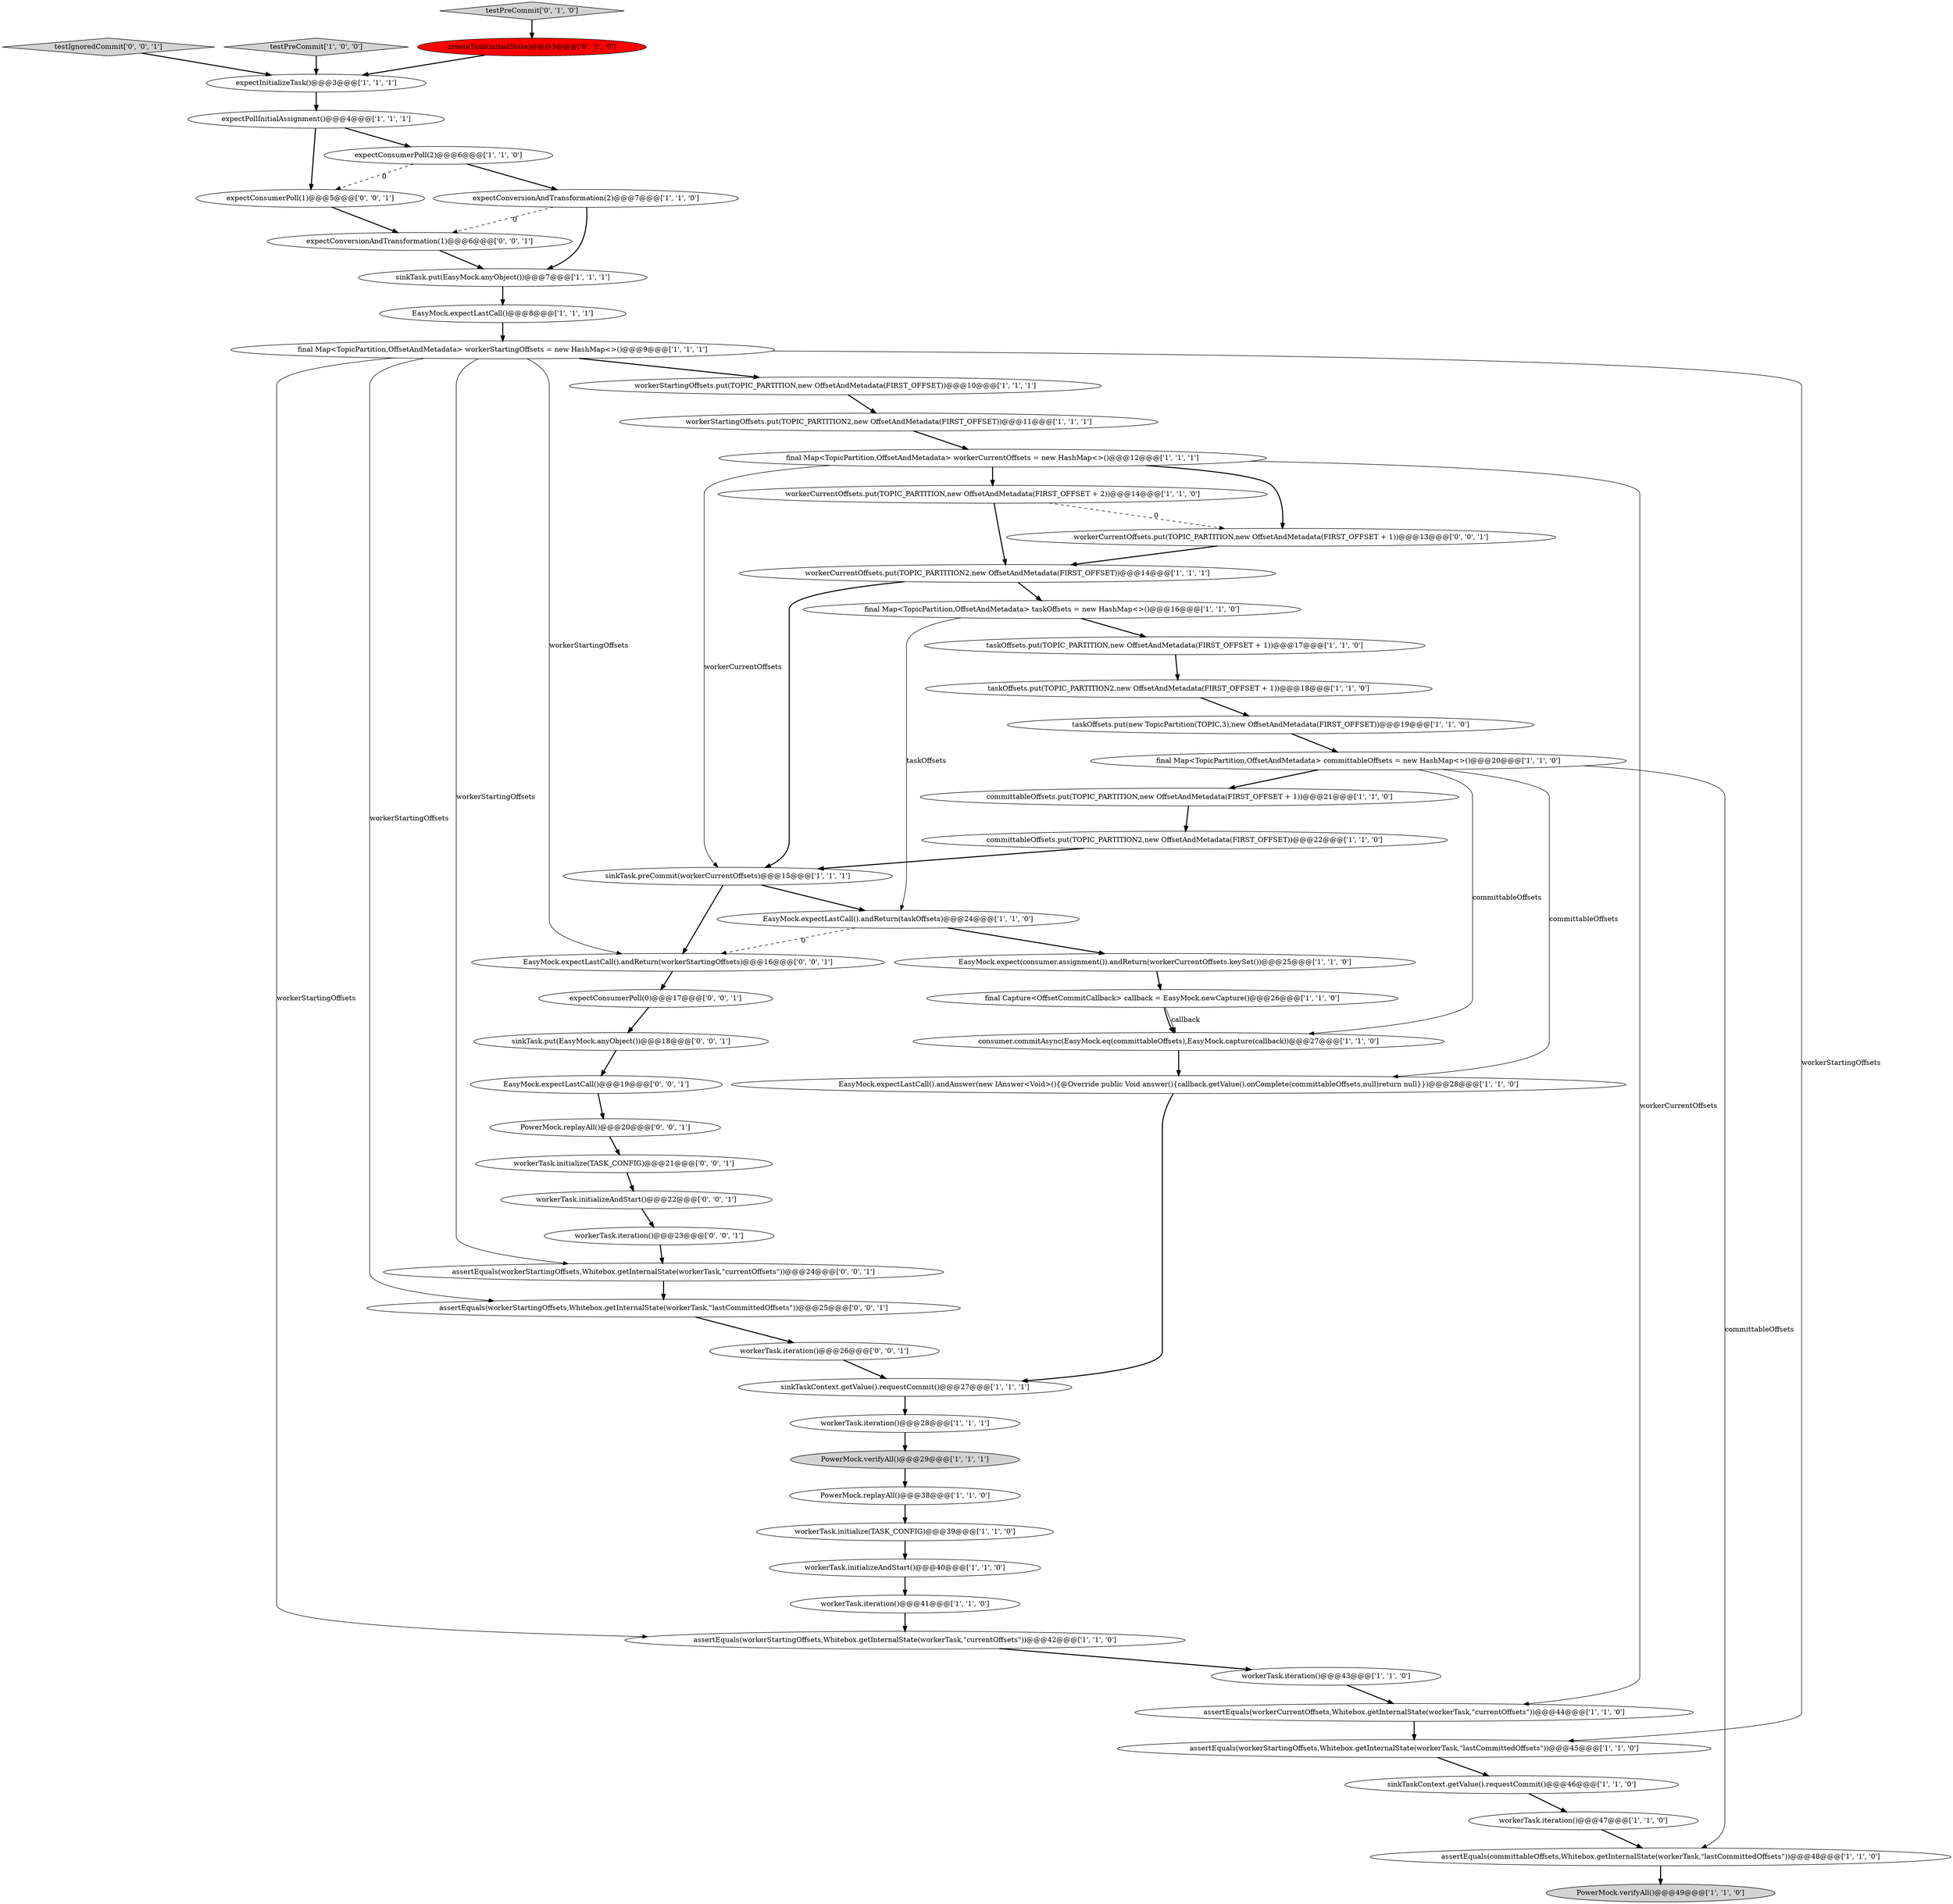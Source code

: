 digraph {
27 [style = filled, label = "workerCurrentOffsets.put(TOPIC_PARTITION2,new OffsetAndMetadata(FIRST_OFFSET))@@@14@@@['1', '1', '1']", fillcolor = white, shape = ellipse image = "AAA0AAABBB1BBB"];
2 [style = filled, label = "workerCurrentOffsets.put(TOPIC_PARTITION,new OffsetAndMetadata(FIRST_OFFSET + 2))@@@14@@@['1', '1', '0']", fillcolor = white, shape = ellipse image = "AAA0AAABBB1BBB"];
56 [style = filled, label = "EasyMock.expectLastCall().andReturn(workerStartingOffsets)@@@16@@@['0', '0', '1']", fillcolor = white, shape = ellipse image = "AAA0AAABBB3BBB"];
46 [style = filled, label = "workerCurrentOffsets.put(TOPIC_PARTITION,new OffsetAndMetadata(FIRST_OFFSET + 1))@@@13@@@['0', '0', '1']", fillcolor = white, shape = ellipse image = "AAA0AAABBB3BBB"];
43 [style = filled, label = "EasyMock.expectLastCall()@@@19@@@['0', '0', '1']", fillcolor = white, shape = ellipse image = "AAA0AAABBB3BBB"];
4 [style = filled, label = "assertEquals(workerStartingOffsets,Whitebox.getInternalState(workerTask,\"lastCommittedOffsets\"))@@@45@@@['1', '1', '0']", fillcolor = white, shape = ellipse image = "AAA0AAABBB1BBB"];
54 [style = filled, label = "sinkTask.put(EasyMock.anyObject())@@@18@@@['0', '0', '1']", fillcolor = white, shape = ellipse image = "AAA0AAABBB3BBB"];
48 [style = filled, label = "testIgnoredCommit['0', '0', '1']", fillcolor = lightgray, shape = diamond image = "AAA0AAABBB3BBB"];
34 [style = filled, label = "taskOffsets.put(new TopicPartition(TOPIC,3),new OffsetAndMetadata(FIRST_OFFSET))@@@19@@@['1', '1', '0']", fillcolor = white, shape = ellipse image = "AAA0AAABBB1BBB"];
38 [style = filled, label = "PowerMock.replayAll()@@@38@@@['1', '1', '0']", fillcolor = white, shape = ellipse image = "AAA0AAABBB1BBB"];
6 [style = filled, label = "final Capture<OffsetCommitCallback> callback = EasyMock.newCapture()@@@26@@@['1', '1', '0']", fillcolor = white, shape = ellipse image = "AAA0AAABBB1BBB"];
32 [style = filled, label = "taskOffsets.put(TOPIC_PARTITION2,new OffsetAndMetadata(FIRST_OFFSET + 1))@@@18@@@['1', '1', '0']", fillcolor = white, shape = ellipse image = "AAA0AAABBB1BBB"];
52 [style = filled, label = "assertEquals(workerStartingOffsets,Whitebox.getInternalState(workerTask,\"currentOffsets\"))@@@24@@@['0', '0', '1']", fillcolor = white, shape = ellipse image = "AAA0AAABBB3BBB"];
19 [style = filled, label = "workerTask.initialize(TASK_CONFIG)@@@39@@@['1', '1', '0']", fillcolor = white, shape = ellipse image = "AAA0AAABBB1BBB"];
13 [style = filled, label = "assertEquals(committableOffsets,Whitebox.getInternalState(workerTask,\"lastCommittedOffsets\"))@@@48@@@['1', '1', '0']", fillcolor = white, shape = ellipse image = "AAA0AAABBB1BBB"];
14 [style = filled, label = "consumer.commitAsync(EasyMock.eq(committableOffsets),EasyMock.capture(callback))@@@27@@@['1', '1', '0']", fillcolor = white, shape = ellipse image = "AAA0AAABBB1BBB"];
18 [style = filled, label = "sinkTaskContext.getValue().requestCommit()@@@46@@@['1', '1', '0']", fillcolor = white, shape = ellipse image = "AAA0AAABBB1BBB"];
36 [style = filled, label = "final Map<TopicPartition,OffsetAndMetadata> taskOffsets = new HashMap<>()@@@16@@@['1', '1', '0']", fillcolor = white, shape = ellipse image = "AAA0AAABBB1BBB"];
39 [style = filled, label = "testPreCommit['1', '0', '0']", fillcolor = lightgray, shape = diamond image = "AAA0AAABBB1BBB"];
55 [style = filled, label = "PowerMock.replayAll()@@@20@@@['0', '0', '1']", fillcolor = white, shape = ellipse image = "AAA0AAABBB3BBB"];
40 [style = filled, label = "EasyMock.expectLastCall()@@@8@@@['1', '1', '1']", fillcolor = white, shape = ellipse image = "AAA0AAABBB1BBB"];
33 [style = filled, label = "expectPollInitialAssignment()@@@4@@@['1', '1', '1']", fillcolor = white, shape = ellipse image = "AAA0AAABBB1BBB"];
1 [style = filled, label = "EasyMock.expect(consumer.assignment()).andReturn(workerCurrentOffsets.keySet())@@@25@@@['1', '1', '0']", fillcolor = white, shape = ellipse image = "AAA0AAABBB1BBB"];
17 [style = filled, label = "sinkTask.put(EasyMock.anyObject())@@@7@@@['1', '1', '1']", fillcolor = white, shape = ellipse image = "AAA0AAABBB1BBB"];
8 [style = filled, label = "expectConversionAndTransformation(2)@@@7@@@['1', '1', '0']", fillcolor = white, shape = ellipse image = "AAA0AAABBB1BBB"];
9 [style = filled, label = "sinkTask.preCommit(workerCurrentOffsets)@@@15@@@['1', '1', '1']", fillcolor = white, shape = ellipse image = "AAA0AAABBB1BBB"];
53 [style = filled, label = "workerTask.iteration()@@@26@@@['0', '0', '1']", fillcolor = white, shape = ellipse image = "AAA0AAABBB3BBB"];
20 [style = filled, label = "workerTask.iteration()@@@43@@@['1', '1', '0']", fillcolor = white, shape = ellipse image = "AAA0AAABBB1BBB"];
45 [style = filled, label = "expectConsumerPoll(0)@@@17@@@['0', '0', '1']", fillcolor = white, shape = ellipse image = "AAA0AAABBB3BBB"];
57 [style = filled, label = "workerTask.initializeAndStart()@@@22@@@['0', '0', '1']", fillcolor = white, shape = ellipse image = "AAA0AAABBB3BBB"];
5 [style = filled, label = "workerTask.iteration()@@@47@@@['1', '1', '0']", fillcolor = white, shape = ellipse image = "AAA0AAABBB1BBB"];
10 [style = filled, label = "assertEquals(workerStartingOffsets,Whitebox.getInternalState(workerTask,\"currentOffsets\"))@@@42@@@['1', '1', '0']", fillcolor = white, shape = ellipse image = "AAA0AAABBB1BBB"];
42 [style = filled, label = "createTask(initialState)@@@3@@@['0', '1', '0']", fillcolor = red, shape = ellipse image = "AAA1AAABBB2BBB"];
50 [style = filled, label = "expectConsumerPoll(1)@@@5@@@['0', '0', '1']", fillcolor = white, shape = ellipse image = "AAA0AAABBB3BBB"];
15 [style = filled, label = "assertEquals(workerCurrentOffsets,Whitebox.getInternalState(workerTask,\"currentOffsets\"))@@@44@@@['1', '1', '0']", fillcolor = white, shape = ellipse image = "AAA0AAABBB1BBB"];
41 [style = filled, label = "testPreCommit['0', '1', '0']", fillcolor = lightgray, shape = diamond image = "AAA0AAABBB2BBB"];
29 [style = filled, label = "workerTask.iteration()@@@41@@@['1', '1', '0']", fillcolor = white, shape = ellipse image = "AAA0AAABBB1BBB"];
7 [style = filled, label = "expectInitializeTask()@@@3@@@['1', '1', '1']", fillcolor = white, shape = ellipse image = "AAA0AAABBB1BBB"];
21 [style = filled, label = "taskOffsets.put(TOPIC_PARTITION,new OffsetAndMetadata(FIRST_OFFSET + 1))@@@17@@@['1', '1', '0']", fillcolor = white, shape = ellipse image = "AAA0AAABBB1BBB"];
26 [style = filled, label = "workerTask.iteration()@@@28@@@['1', '1', '1']", fillcolor = white, shape = ellipse image = "AAA0AAABBB1BBB"];
12 [style = filled, label = "EasyMock.expectLastCall().andReturn(taskOffsets)@@@24@@@['1', '1', '0']", fillcolor = white, shape = ellipse image = "AAA0AAABBB1BBB"];
28 [style = filled, label = "committableOffsets.put(TOPIC_PARTITION,new OffsetAndMetadata(FIRST_OFFSET + 1))@@@21@@@['1', '1', '0']", fillcolor = white, shape = ellipse image = "AAA0AAABBB1BBB"];
30 [style = filled, label = "EasyMock.expectLastCall().andAnswer(new IAnswer<Void>(){@Override public Void answer(){callback.getValue().onComplete(committableOffsets,null)return null}})@@@28@@@['1', '1', '0']", fillcolor = white, shape = ellipse image = "AAA0AAABBB1BBB"];
23 [style = filled, label = "PowerMock.verifyAll()@@@29@@@['1', '1', '1']", fillcolor = lightgray, shape = ellipse image = "AAA0AAABBB1BBB"];
25 [style = filled, label = "workerStartingOffsets.put(TOPIC_PARTITION,new OffsetAndMetadata(FIRST_OFFSET))@@@10@@@['1', '1', '1']", fillcolor = white, shape = ellipse image = "AAA0AAABBB1BBB"];
0 [style = filled, label = "final Map<TopicPartition,OffsetAndMetadata> committableOffsets = new HashMap<>()@@@20@@@['1', '1', '0']", fillcolor = white, shape = ellipse image = "AAA0AAABBB1BBB"];
11 [style = filled, label = "workerStartingOffsets.put(TOPIC_PARTITION2,new OffsetAndMetadata(FIRST_OFFSET))@@@11@@@['1', '1', '1']", fillcolor = white, shape = ellipse image = "AAA0AAABBB1BBB"];
35 [style = filled, label = "final Map<TopicPartition,OffsetAndMetadata> workerStartingOffsets = new HashMap<>()@@@9@@@['1', '1', '1']", fillcolor = white, shape = ellipse image = "AAA0AAABBB1BBB"];
51 [style = filled, label = "workerTask.initialize(TASK_CONFIG)@@@21@@@['0', '0', '1']", fillcolor = white, shape = ellipse image = "AAA0AAABBB3BBB"];
16 [style = filled, label = "workerTask.initializeAndStart()@@@40@@@['1', '1', '0']", fillcolor = white, shape = ellipse image = "AAA0AAABBB1BBB"];
37 [style = filled, label = "final Map<TopicPartition,OffsetAndMetadata> workerCurrentOffsets = new HashMap<>()@@@12@@@['1', '1', '1']", fillcolor = white, shape = ellipse image = "AAA0AAABBB1BBB"];
47 [style = filled, label = "assertEquals(workerStartingOffsets,Whitebox.getInternalState(workerTask,\"lastCommittedOffsets\"))@@@25@@@['0', '0', '1']", fillcolor = white, shape = ellipse image = "AAA0AAABBB3BBB"];
49 [style = filled, label = "expectConversionAndTransformation(1)@@@6@@@['0', '0', '1']", fillcolor = white, shape = ellipse image = "AAA0AAABBB3BBB"];
22 [style = filled, label = "PowerMock.verifyAll()@@@49@@@['1', '1', '0']", fillcolor = lightgray, shape = ellipse image = "AAA0AAABBB1BBB"];
24 [style = filled, label = "sinkTaskContext.getValue().requestCommit()@@@27@@@['1', '1', '1']", fillcolor = white, shape = ellipse image = "AAA0AAABBB1BBB"];
31 [style = filled, label = "expectConsumerPoll(2)@@@6@@@['1', '1', '0']", fillcolor = white, shape = ellipse image = "AAA0AAABBB1BBB"];
44 [style = filled, label = "workerTask.iteration()@@@23@@@['0', '0', '1']", fillcolor = white, shape = ellipse image = "AAA0AAABBB3BBB"];
3 [style = filled, label = "committableOffsets.put(TOPIC_PARTITION2,new OffsetAndMetadata(FIRST_OFFSET))@@@22@@@['1', '1', '0']", fillcolor = white, shape = ellipse image = "AAA0AAABBB1BBB"];
47->53 [style = bold, label=""];
30->24 [style = bold, label=""];
35->56 [style = solid, label="workerStartingOffsets"];
10->20 [style = bold, label=""];
27->36 [style = bold, label=""];
40->35 [style = bold, label=""];
14->30 [style = bold, label=""];
43->55 [style = bold, label=""];
54->43 [style = bold, label=""];
0->30 [style = solid, label="committableOffsets"];
16->29 [style = bold, label=""];
27->9 [style = bold, label=""];
31->50 [style = dashed, label="0"];
17->40 [style = bold, label=""];
11->37 [style = bold, label=""];
55->51 [style = bold, label=""];
0->14 [style = solid, label="committableOffsets"];
0->13 [style = solid, label="committableOffsets"];
4->18 [style = bold, label=""];
2->46 [style = dashed, label="0"];
32->34 [style = bold, label=""];
12->1 [style = bold, label=""];
33->50 [style = bold, label=""];
50->49 [style = bold, label=""];
34->0 [style = bold, label=""];
38->19 [style = bold, label=""];
19->16 [style = bold, label=""];
35->25 [style = bold, label=""];
45->54 [style = bold, label=""];
6->14 [style = bold, label=""];
3->9 [style = bold, label=""];
8->17 [style = bold, label=""];
7->33 [style = bold, label=""];
36->21 [style = bold, label=""];
24->26 [style = bold, label=""];
36->12 [style = solid, label="taskOffsets"];
52->47 [style = bold, label=""];
1->6 [style = bold, label=""];
9->56 [style = bold, label=""];
56->45 [style = bold, label=""];
37->46 [style = bold, label=""];
39->7 [style = bold, label=""];
25->11 [style = bold, label=""];
35->52 [style = solid, label="workerStartingOffsets"];
18->5 [style = bold, label=""];
5->13 [style = bold, label=""];
26->23 [style = bold, label=""];
23->38 [style = bold, label=""];
21->32 [style = bold, label=""];
46->27 [style = bold, label=""];
15->4 [style = bold, label=""];
44->52 [style = bold, label=""];
53->24 [style = bold, label=""];
35->10 [style = solid, label="workerStartingOffsets"];
37->9 [style = solid, label="workerCurrentOffsets"];
33->31 [style = bold, label=""];
2->27 [style = bold, label=""];
29->10 [style = bold, label=""];
57->44 [style = bold, label=""];
48->7 [style = bold, label=""];
37->2 [style = bold, label=""];
49->17 [style = bold, label=""];
42->7 [style = bold, label=""];
28->3 [style = bold, label=""];
9->12 [style = bold, label=""];
13->22 [style = bold, label=""];
51->57 [style = bold, label=""];
6->14 [style = solid, label="callback"];
35->4 [style = solid, label="workerStartingOffsets"];
37->15 [style = solid, label="workerCurrentOffsets"];
12->56 [style = dashed, label="0"];
20->15 [style = bold, label=""];
31->8 [style = bold, label=""];
0->28 [style = bold, label=""];
35->47 [style = solid, label="workerStartingOffsets"];
8->49 [style = dashed, label="0"];
41->42 [style = bold, label=""];
}
